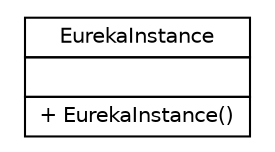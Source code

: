 #!/usr/local/bin/dot
#
# Class diagram 
# Generated by UMLGraph version R5_6-24-gf6e263 (http://www.umlgraph.org/)
#

digraph G {
	edge [fontname="Helvetica",fontsize=10,labelfontname="Helvetica",labelfontsize=10];
	node [fontname="Helvetica",fontsize=10,shape=plaintext];
	nodesep=0.25;
	ranksep=0.5;
	// cn.home1.cloud.example.EurekaInstance
	c0 [label=<<table title="cn.home1.cloud.example.EurekaInstance" border="0" cellborder="1" cellspacing="0" cellpadding="2" port="p" href="./EurekaInstance.html">
		<tr><td><table border="0" cellspacing="0" cellpadding="1">
<tr><td align="center" balign="center"> EurekaInstance </td></tr>
		</table></td></tr>
		<tr><td><table border="0" cellspacing="0" cellpadding="1">
<tr><td align="left" balign="left">  </td></tr>
		</table></td></tr>
		<tr><td><table border="0" cellspacing="0" cellpadding="1">
<tr><td align="left" balign="left"> + EurekaInstance() </td></tr>
		</table></td></tr>
		</table>>, URL="./EurekaInstance.html", fontname="Helvetica", fontcolor="black", fontsize=10.0];
}

